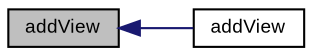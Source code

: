 digraph "addView"
{
  bgcolor="transparent";
  edge [fontname="Arial",fontsize="9",labelfontname="Arial",labelfontsize="9"];
  node [fontname="Arial",fontsize="9",shape=record];
  rankdir="LR";
  Node1 [label="addView",height=0.2,width=0.4,color="black", fillcolor="grey75", style="filled" fontcolor="black"];
  Node1 -> Node2 [dir="back",color="midnightblue",fontsize="9",style="solid",fontname="Arial"];
  Node2 [label="addView",height=0.2,width=0.4,color="black",URL="$class_v_s_t_g_u_i_1_1_c_split_view.html#aed7070f25de97fc661a06bdb43613f08",tooltip="add a child view "];
}
